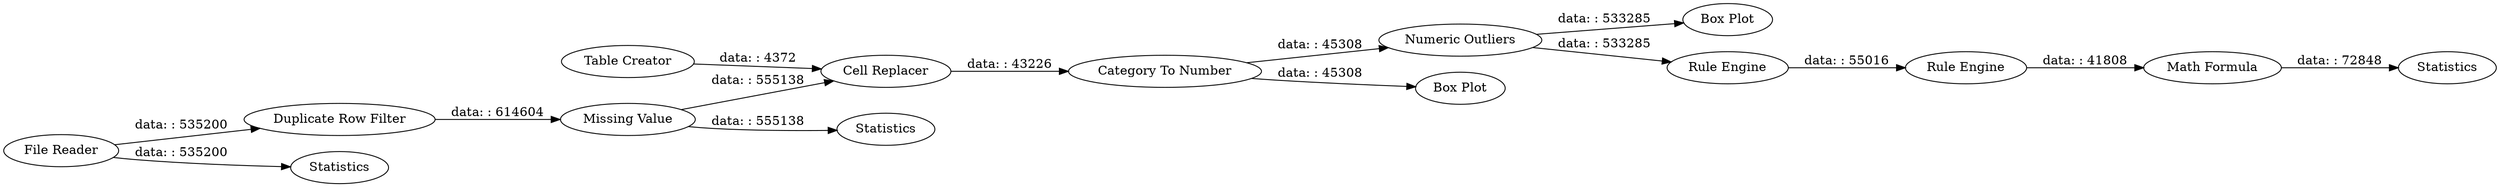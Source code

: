 digraph {
	"-8186509410641716701_18" [label="Box Plot"]
	"-8186509410641716701_10" [label="Rule Engine"]
	"-8186509410641716701_8" [label="Category To Number"]
	"-8186509410641716701_6" [label="Cell Replacer"]
	"-8186509410641716701_11" [label="Duplicate Row Filter"]
	"-8186509410641716701_9" [label="Numeric Outliers"]
	"-8186509410641716701_21" [label="Math Formula"]
	"-8186509410641716701_4" [label="Table Creator"]
	"-8186509410641716701_19" [label=Statistics]
	"-8186509410641716701_1" [label="File Reader"]
	"-8186509410641716701_20" [label=Statistics]
	"-8186509410641716701_5" [label="Missing Value"]
	"-8186509410641716701_17" [label="Box Plot"]
	"-8186509410641716701_12" [label="Rule Engine"]
	"-8186509410641716701_2" [label=Statistics]
	"-8186509410641716701_11" -> "-8186509410641716701_5" [label="data: : 614604"]
	"-8186509410641716701_4" -> "-8186509410641716701_6" [label="data: : 4372"]
	"-8186509410641716701_5" -> "-8186509410641716701_19" [label="data: : 555138"]
	"-8186509410641716701_10" -> "-8186509410641716701_12" [label="data: : 55016"]
	"-8186509410641716701_21" -> "-8186509410641716701_20" [label="data: : 72848"]
	"-8186509410641716701_8" -> "-8186509410641716701_17" [label="data: : 45308"]
	"-8186509410641716701_1" -> "-8186509410641716701_2" [label="data: : 535200"]
	"-8186509410641716701_9" -> "-8186509410641716701_18" [label="data: : 533285"]
	"-8186509410641716701_8" -> "-8186509410641716701_9" [label="data: : 45308"]
	"-8186509410641716701_1" -> "-8186509410641716701_11" [label="data: : 535200"]
	"-8186509410641716701_9" -> "-8186509410641716701_10" [label="data: : 533285"]
	"-8186509410641716701_6" -> "-8186509410641716701_8" [label="data: : 43226"]
	"-8186509410641716701_12" -> "-8186509410641716701_21" [label="data: : 41808"]
	"-8186509410641716701_5" -> "-8186509410641716701_6" [label="data: : 555138"]
	rankdir=LR
}
